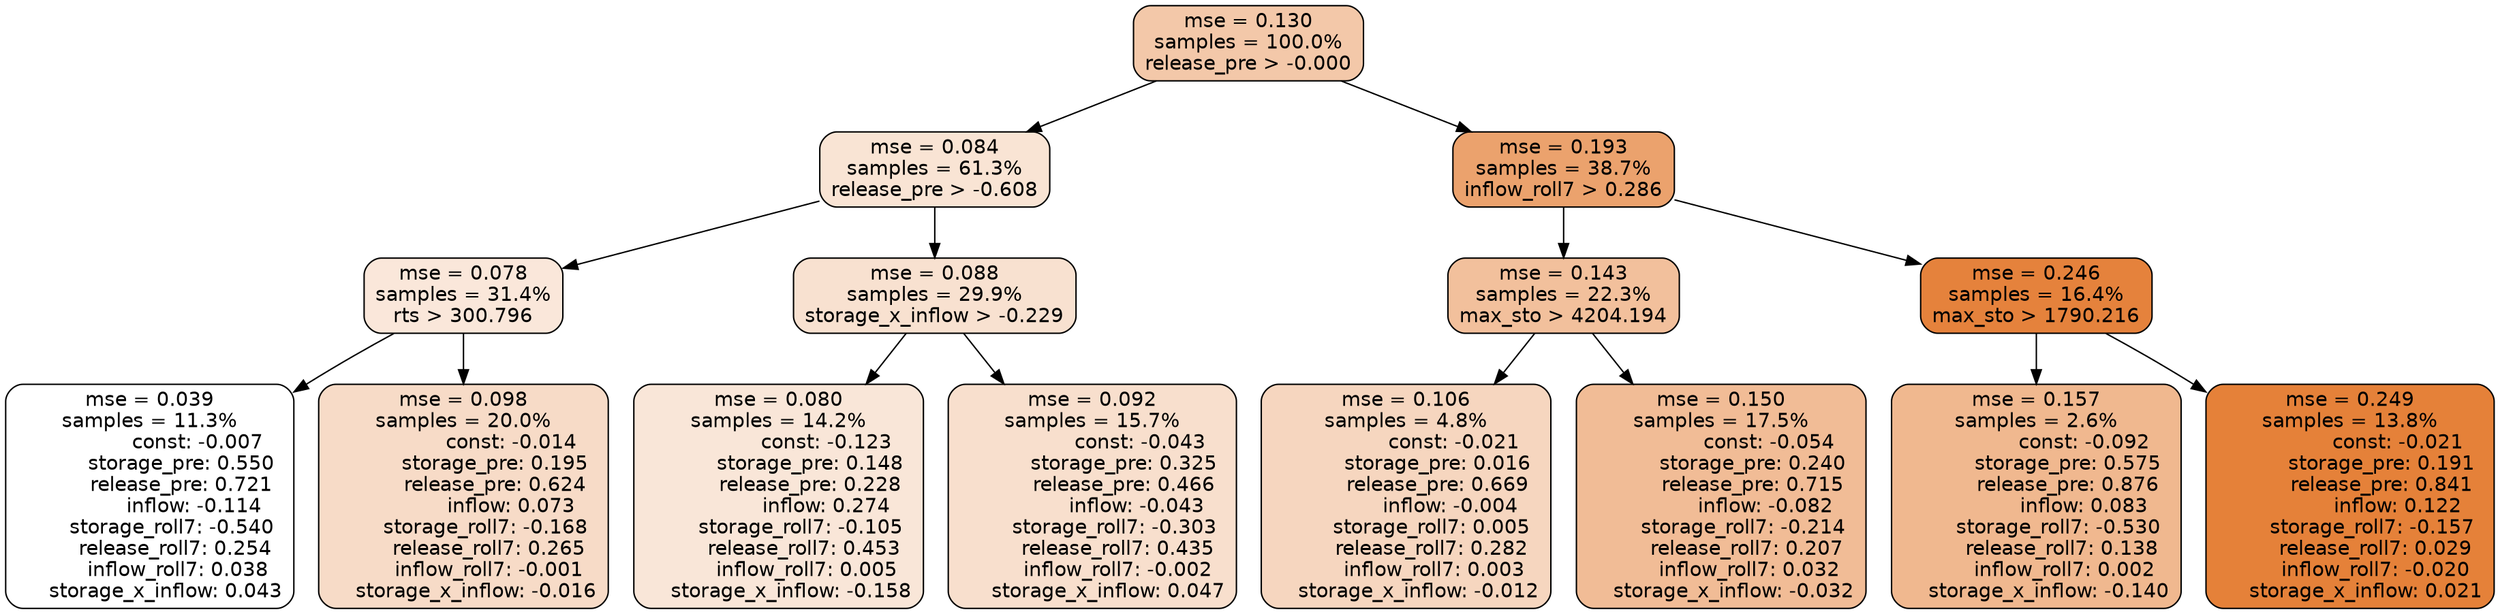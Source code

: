 digraph tree {
node [shape=rectangle, style="filled, rounded", color="black", fontname=helvetica] ;
edge [fontname=helvetica] ;
	"0" [label="mse = 0.130
samples = 100.0%
release_pre > -0.000", fillcolor="#f3c8a9"]
	"1" [label="mse = 0.084
samples = 61.3%
release_pre > -0.608", fillcolor="#f9e4d4"]
	"8" [label="mse = 0.193
samples = 38.7%
inflow_roll7 > 0.286", fillcolor="#eba26d"]
	"5" [label="mse = 0.078
samples = 31.4%
rts > 300.796", fillcolor="#fae7da"]
	"2" [label="mse = 0.088
samples = 29.9%
storage_x_inflow > -0.229", fillcolor="#f8e1d0"]
	"9" [label="mse = 0.143
samples = 22.3%
max_sto > 4204.194", fillcolor="#f2c09c"]
	"12" [label="mse = 0.246
samples = 16.4%
max_sto > 1790.216", fillcolor="#e5823c"]
	"7" [label="mse = 0.039
samples = 11.3%
               const: -0.007
          storage_pre: 0.550
          release_pre: 0.721
              inflow: -0.114
       storage_roll7: -0.540
        release_roll7: 0.254
         inflow_roll7: 0.038
     storage_x_inflow: 0.043", fillcolor="#ffffff"]
	"6" [label="mse = 0.098
samples = 20.0%
               const: -0.014
          storage_pre: 0.195
          release_pre: 0.624
               inflow: 0.073
       storage_roll7: -0.168
        release_roll7: 0.265
        inflow_roll7: -0.001
    storage_x_inflow: -0.016", fillcolor="#f7dbc7"]
	"3" [label="mse = 0.080
samples = 14.2%
               const: -0.123
          storage_pre: 0.148
          release_pre: 0.228
               inflow: 0.274
       storage_roll7: -0.105
        release_roll7: 0.453
         inflow_roll7: 0.005
    storage_x_inflow: -0.158", fillcolor="#f9e6d8"]
	"4" [label="mse = 0.092
samples = 15.7%
               const: -0.043
          storage_pre: 0.325
          release_pre: 0.466
              inflow: -0.043
       storage_roll7: -0.303
        release_roll7: 0.435
        inflow_roll7: -0.002
     storage_x_inflow: 0.047", fillcolor="#f8dfcd"]
	"11" [label="mse = 0.106
samples = 4.8%
               const: -0.021
          storage_pre: 0.016
          release_pre: 0.669
              inflow: -0.004
        storage_roll7: 0.005
        release_roll7: 0.282
         inflow_roll7: 0.003
    storage_x_inflow: -0.012", fillcolor="#f6d6bf"]
	"10" [label="mse = 0.150
samples = 17.5%
               const: -0.054
          storage_pre: 0.240
          release_pre: 0.715
              inflow: -0.082
       storage_roll7: -0.214
        release_roll7: 0.207
         inflow_roll7: 0.032
    storage_x_inflow: -0.032", fillcolor="#f1bc96"]
	"14" [label="mse = 0.157
samples = 2.6%
               const: -0.092
          storage_pre: 0.575
          release_pre: 0.876
               inflow: 0.083
       storage_roll7: -0.530
        release_roll7: 0.138
         inflow_roll7: 0.002
    storage_x_inflow: -0.140", fillcolor="#f0b88f"]
	"13" [label="mse = 0.249
samples = 13.8%
               const: -0.021
          storage_pre: 0.191
          release_pre: 0.841
               inflow: 0.122
       storage_roll7: -0.157
        release_roll7: 0.029
        inflow_roll7: -0.020
     storage_x_inflow: 0.021", fillcolor="#e58139"]

	"0" -> "1"
	"0" -> "8"
	"1" -> "2"
	"1" -> "5"
	"8" -> "9"
	"8" -> "12"
	"5" -> "6"
	"5" -> "7"
	"2" -> "3"
	"2" -> "4"
	"9" -> "10"
	"9" -> "11"
	"12" -> "13"
	"12" -> "14"
}